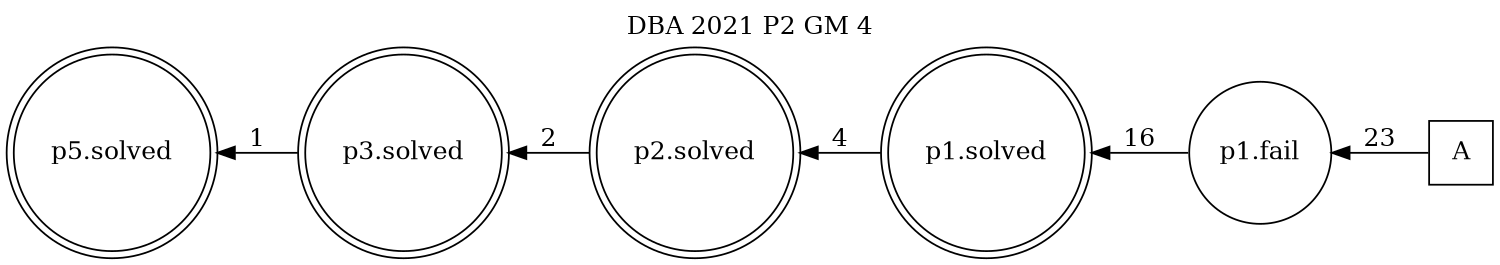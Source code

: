 digraph DBA_2021_P2_GM_4_GOOD {
labelloc="tl"
label= " DBA 2021 P2 GM 4 "
rankdir="RL";
graph [ size=" 10 , 10 !"]

"A" [shape="square" label="A"]
"p1.fail" [shape="circle" label="p1.fail"]
"p1.solved" [shape="doublecircle" label="p1.solved"]
"p2.solved" [shape="doublecircle" label="p2.solved"]
"p3.solved" [shape="doublecircle" label="p3.solved"]
"p5.solved" [shape="doublecircle" label="p5.solved"]
"A" -> "p1.fail" [ label=23]
"p1.fail" -> "p1.solved" [ label=16]
"p1.solved" -> "p2.solved" [ label=4]
"p2.solved" -> "p3.solved" [ label=2]
"p3.solved" -> "p5.solved" [ label=1]
}
